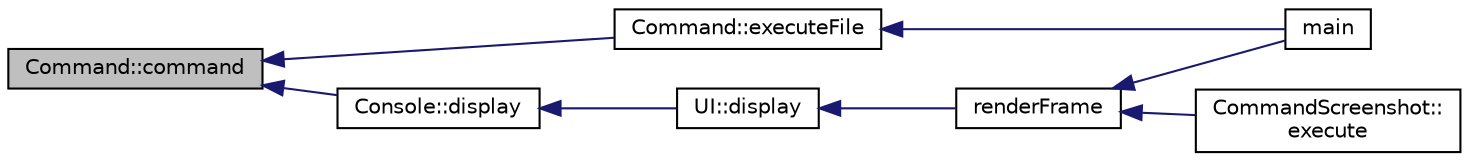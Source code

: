 digraph "Command::command"
{
 // INTERACTIVE_SVG=YES
  edge [fontname="Helvetica",fontsize="10",labelfontname="Helvetica",labelfontsize="10"];
  node [fontname="Helvetica",fontsize="10",shape=record];
  rankdir="LR";
  Node1 [label="Command::command",height=0.2,width=0.4,color="black", fillcolor="grey75", style="filled" fontcolor="black"];
  Node1 -> Node2 [dir="back",color="midnightblue",fontsize="10",style="solid",fontname="Helvetica"];
  Node2 [label="Command::executeFile",height=0.2,width=0.4,color="black", fillcolor="white", style="filled",URL="$class_command.html#a1bfb161e5b627856f10c29c8c015e4d5"];
  Node2 -> Node3 [dir="back",color="midnightblue",fontsize="10",style="solid",fontname="Helvetica"];
  Node3 [label="main",height=0.2,width=0.4,color="black", fillcolor="white", style="filled",URL="$main_8cpp.html#a0ddf1224851353fc92bfbff6f499fa97"];
  Node1 -> Node4 [dir="back",color="midnightblue",fontsize="10",style="solid",fontname="Helvetica"];
  Node4 [label="Console::display",height=0.2,width=0.4,color="black", fillcolor="white", style="filled",URL="$class_console.html#aa392bbf2aeecd5e86a4e624bcf9b087a"];
  Node4 -> Node5 [dir="back",color="midnightblue",fontsize="10",style="solid",fontname="Helvetica"];
  Node5 [label="UI::display",height=0.2,width=0.4,color="black", fillcolor="white", style="filled",URL="$class_u_i.html#a12b9189214f668a640c39f27725e0f85"];
  Node5 -> Node6 [dir="back",color="midnightblue",fontsize="10",style="solid",fontname="Helvetica"];
  Node6 [label="renderFrame",height=0.2,width=0.4,color="black", fillcolor="white", style="filled",URL="$main_8cpp.html#a00df6d86f86c2004b5c421980456d3f7"];
  Node6 -> Node7 [dir="back",color="midnightblue",fontsize="10",style="solid",fontname="Helvetica"];
  Node7 [label="CommandScreenshot::\lexecute",height=0.2,width=0.4,color="black", fillcolor="white", style="filled",URL="$class_command_screenshot.html#aea047cbfc0c1bdfc8d72d1633070bbdf"];
  Node6 -> Node3 [dir="back",color="midnightblue",fontsize="10",style="solid",fontname="Helvetica"];
}
